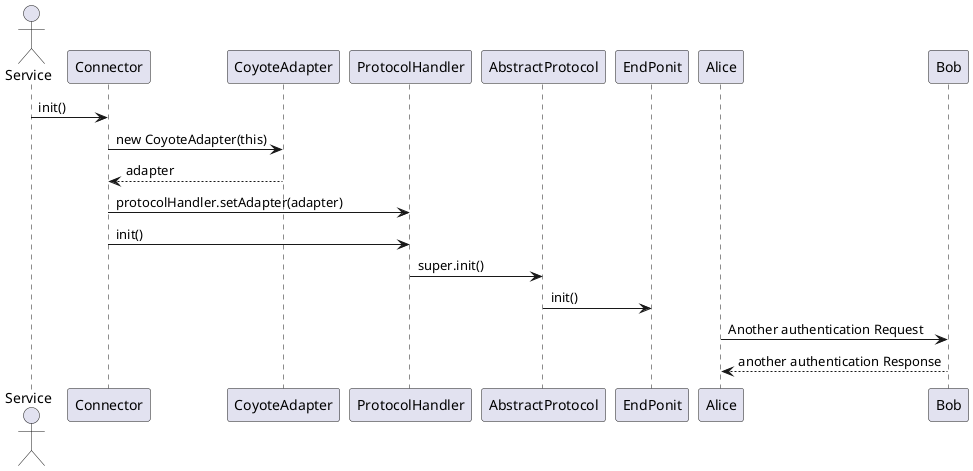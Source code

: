 @startuml
' 初始化Connector及其组件
Actor Service
Service -> Connector: init()
Connector -> CoyoteAdapter: new CoyoteAdapter(this)
Connector <-- CoyoteAdapter: adapter
Connector -> ProtocolHandler: protocolHandler.setAdapter(adapter)
Connector -> ProtocolHandler: init()
ProtocolHandler -> AbstractProtocol: super.init()
AbstractProtocol -> EndPonit: init()


Alice -> Bob: Another authentication Request
Alice <-- Bob: another authentication Response
@enduml
